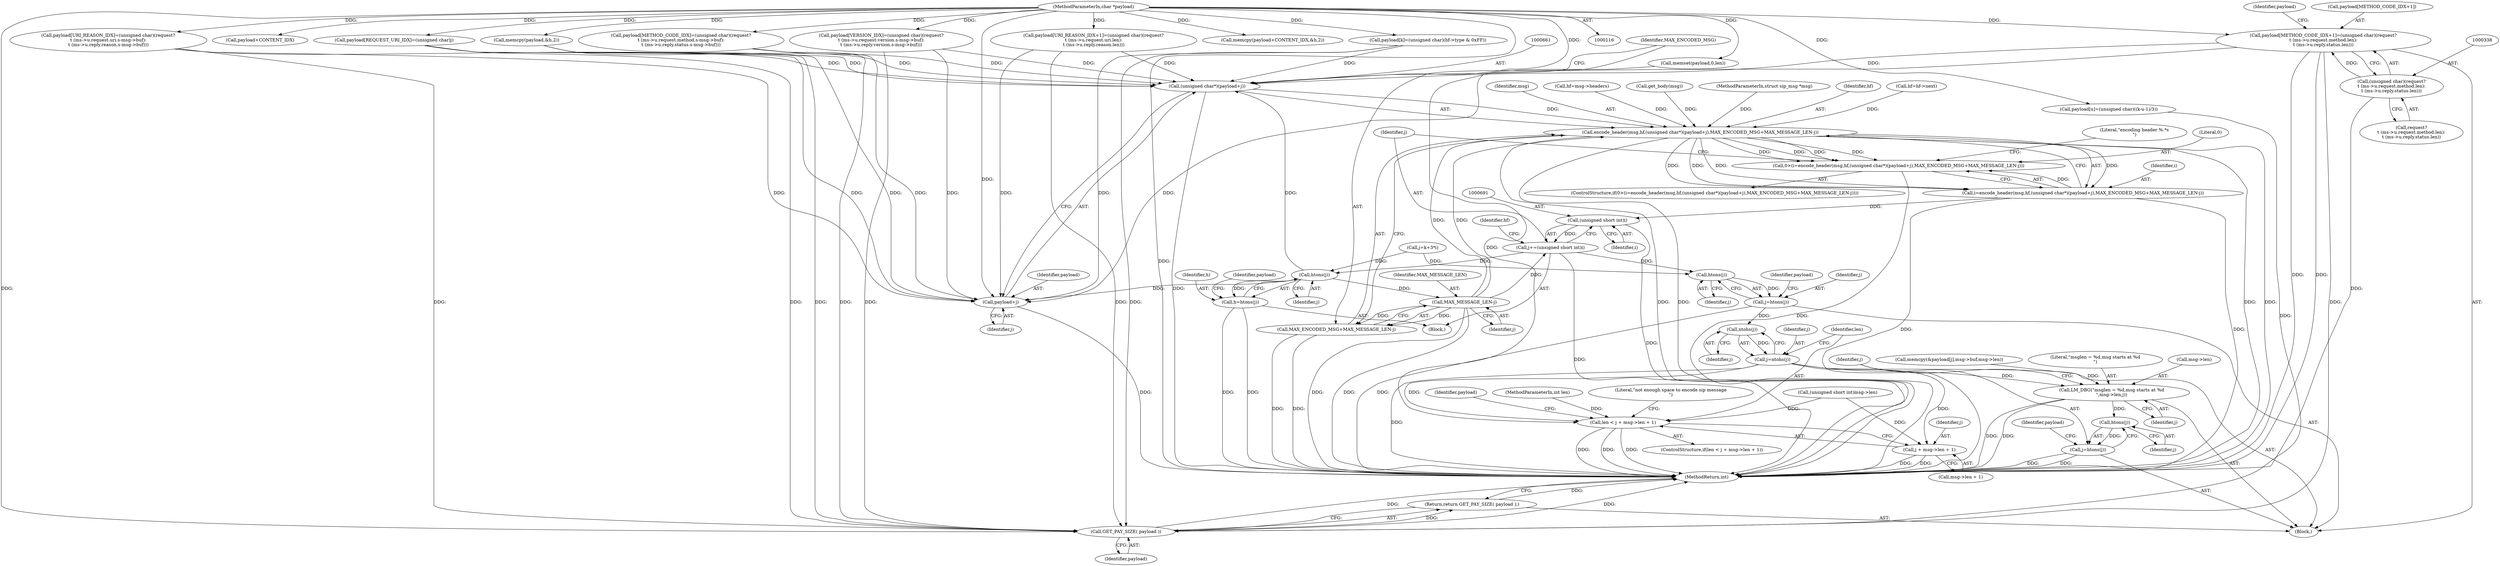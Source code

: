 digraph "0_kamailio_f50c9c853e7809810099c970780c30b0765b0643@array" {
"1000331" [label="(Call,payload[METHOD_CODE_IDX+1]=(unsigned char)(request?\n\t (ms->u.request.method.len):\n\t (ms->u.reply.status.len)))"];
"1000337" [label="(Call,(unsigned char)(request?\n\t (ms->u.request.method.len):\n\t (ms->u.reply.status.len)))"];
"1000118" [label="(MethodParameterIn,char *payload)"];
"1000660" [label="(Call,(unsigned char*)(payload+j))"];
"1000657" [label="(Call,encode_header(msg,hf,(unsigned char*)(payload+j),MAX_ENCODED_MSG+MAX_MESSAGE_LEN-j))"];
"1000653" [label="(Call,0>(i=encode_header(msg,hf,(unsigned char*)(payload+j),MAX_ENCODED_MSG+MAX_MESSAGE_LEN-j)))"];
"1000655" [label="(Call,i=encode_header(msg,hf,(unsigned char*)(payload+j),MAX_ENCODED_MSG+MAX_MESSAGE_LEN-j))"];
"1000690" [label="(Call,(unsigned short int)i)"];
"1000688" [label="(Call,j+=(unsigned short int)i)"];
"1000640" [label="(Call,htons(j))"];
"1000638" [label="(Call,h=htons(j))"];
"1000662" [label="(Call,payload+j)"];
"1000667" [label="(Call,MAX_MESSAGE_LEN-j)"];
"1000665" [label="(Call,MAX_ENCODED_MSG+MAX_MESSAGE_LEN-j)"];
"1000708" [label="(Call,htons(j))"];
"1000706" [label="(Call,j=htons(j))"];
"1000725" [label="(Call,ntohs(j))"];
"1000723" [label="(Call,j=ntohs(j))"];
"1000728" [label="(Call,len < j + msg->len + 1)"];
"1000730" [label="(Call,j + msg->len + 1)"];
"1000754" [label="(Call,LM_DBG(\"msglen = %d,msg starts at %d\n\",msg->len,j))"];
"1000762" [label="(Call,htons(j))"];
"1000760" [label="(Call,j=htons(j))"];
"1000773" [label="(Call,GET_PAY_SIZE( payload ))"];
"1000772" [label="(Return,return GET_PAY_SIZE( payload );)"];
"1000658" [label="(Identifier,msg)"];
"1000331" [label="(Call,payload[METHOD_CODE_IDX+1]=(unsigned char)(request?\n\t (ms->u.request.method.len):\n\t (ms->u.reply.status.len)))"];
"1000709" [label="(Identifier,j)"];
"1000665" [label="(Call,MAX_ENCODED_MSG+MAX_MESSAGE_LEN-j)"];
"1000611" [label="(Call,hf=msg->headers)"];
"1000655" [label="(Call,i=encode_header(msg,hf,(unsigned char*)(payload+j),MAX_ENCODED_MSG+MAX_MESSAGE_LEN-j))"];
"1000273" [label="(Call,get_body(msg))"];
"1000657" [label="(Call,encode_header(msg,hf,(unsigned char*)(payload+j),MAX_ENCODED_MSG+MAX_MESSAGE_LEN-j))"];
"1000640" [label="(Call,htons(j))"];
"1000656" [label="(Identifier,i)"];
"1000759" [label="(Identifier,j)"];
"1000773" [label="(Call,GET_PAY_SIZE( payload ))"];
"1000708" [label="(Call,htons(j))"];
"1000654" [label="(Literal,0)"];
"1000743" [label="(Call,memcpy(&payload[j],msg->buf,msg->len))"];
"1000291" [label="(Call,payload+CONTENT_IDX)"];
"1000639" [label="(Identifier,h)"];
"1000118" [label="(MethodParameterIn,char *payload)"];
"1000246" [label="(Call,memcpy(payload,&h,2))"];
"1000120" [label="(Block,)"];
"1000774" [label="(Identifier,payload)"];
"1000117" [label="(MethodParameterIn,struct sip_msg *msg)"];
"1000690" [label="(Call,(unsigned short int)i)"];
"1000782" [label="(MethodReturn,int)"];
"1000732" [label="(Call,msg->len + 1)"];
"1000669" [label="(Identifier,j)"];
"1000421" [label="(Call,payload[VERSION_IDX]=(unsigned char)(request?\n\t (ms->u.request.version.s-msg->buf):\n\t (ms->u.reply.version.s-msg->buf)))"];
"1000645" [label="(Identifier,payload)"];
"1000729" [label="(Identifier,len)"];
"1000361" [label="(Identifier,payload)"];
"1000763" [label="(Identifier,j)"];
"1000337" [label="(Call,(unsigned char)(request?\n\t (ms->u.request.method.len):\n\t (ms->u.reply.status.len)))"];
"1000627" [label="(Call,payload[k]=(unsigned char)(hf->type & 0xFF))"];
"1000156" [label="(Call,memset(payload,0,len))"];
"1000728" [label="(Call,len < j + msg->len + 1)"];
"1000755" [label="(Literal,\"msglen = %d,msg starts at %d\n\")"];
"1000638" [label="(Call,h=htons(j))"];
"1000662" [label="(Call,payload+j)"];
"1000693" [label="(Call,payload[u]=(unsigned char)((k-u-1)/3))"];
"1000119" [label="(MethodParameterIn,int len)"];
"1000739" [label="(Literal,\"not enough space to encode sip message\n\")"];
"1000668" [label="(Identifier,MAX_MESSAGE_LEN)"];
"1000672" [label="(Literal,\"encoding header %.*s\n\")"];
"1000725" [label="(Call,ntohs(j))"];
"1000688" [label="(Call,j+=(unsigned short int)i)"];
"1000756" [label="(Call,msg->len)"];
"1000290" [label="(Call,memcpy(payload+CONTENT_IDX,&h,2))"];
"1000653" [label="(Call,0>(i=encode_header(msg,hf,(unsigned char*)(payload+j),MAX_ENCODED_MSG+MAX_MESSAGE_LEN-j)))"];
"1000731" [label="(Identifier,j)"];
"1000727" [label="(ControlStructure,if(len < j + msg->len + 1))"];
"1000652" [label="(ControlStructure,if(0>(i=encode_header(msg,hf,(unsigned char*)(payload+j),MAX_ENCODED_MSG+MAX_MESSAGE_LEN-j))))"];
"1000254" [label="(Call,(unsigned short int)msg->len)"];
"1000666" [label="(Identifier,MAX_ENCODED_MSG)"];
"1000713" [label="(Identifier,payload)"];
"1000689" [label="(Identifier,j)"];
"1000393" [label="(Call,payload[URI_REASON_IDX+1]=(unsigned char)(request?\n\t (ms->u.request.uri.len):\n\t (ms->u.reply.reason.len)))"];
"1000767" [label="(Identifier,payload)"];
"1000659" [label="(Identifier,hf)"];
"1000706" [label="(Call,j=htons(j))"];
"1000599" [label="(Call,j=k+3*i)"];
"1000332" [label="(Call,payload[METHOD_CODE_IDX+1])"];
"1000772" [label="(Return,return GET_PAY_SIZE( payload );)"];
"1000692" [label="(Identifier,i)"];
"1000726" [label="(Identifier,j)"];
"1000667" [label="(Call,MAX_MESSAGE_LEN-j)"];
"1000754" [label="(Call,LM_DBG(\"msglen = %d,msg starts at %d\n\",msg->len,j))"];
"1000761" [label="(Identifier,j)"];
"1000663" [label="(Identifier,payload)"];
"1000619" [label="(Identifier,hf)"];
"1000760" [label="(Call,j=htons(j))"];
"1000641" [label="(Identifier,j)"];
"1000664" [label="(Identifier,j)"];
"1000762" [label="(Call,htons(j))"];
"1000618" [label="(Call,hf=hf->next)"];
"1000724" [label="(Identifier,j)"];
"1000730" [label="(Call,j + msg->len + 1)"];
"1000626" [label="(Block,)"];
"1000707" [label="(Identifier,j)"];
"1000723" [label="(Call,j=ntohs(j))"];
"1000746" [label="(Identifier,payload)"];
"1000297" [label="(Call,payload[METHOD_CODE_IDX]=(unsigned char)(request?\n\t (ms->u.request.method.s-msg->buf):\n\t (ms->u.reply.status.s-msg->buf)))"];
"1000359" [label="(Call,payload[URI_REASON_IDX]=(unsigned char)(request?\n\t (ms->u.request.uri.s-msg->buf):\n\t (ms->u.reply.reason.s-msg->buf)))"];
"1000339" [label="(Call,request?\n\t (ms->u.request.method.len):\n\t (ms->u.reply.status.len))"];
"1000555" [label="(Call,payload[REQUEST_URI_IDX]=(unsigned char)j)"];
"1000660" [label="(Call,(unsigned char*)(payload+j))"];
"1000331" -> "1000120"  [label="AST: "];
"1000331" -> "1000337"  [label="CFG: "];
"1000332" -> "1000331"  [label="AST: "];
"1000337" -> "1000331"  [label="AST: "];
"1000361" -> "1000331"  [label="CFG: "];
"1000331" -> "1000782"  [label="DDG: "];
"1000331" -> "1000782"  [label="DDG: "];
"1000337" -> "1000331"  [label="DDG: "];
"1000118" -> "1000331"  [label="DDG: "];
"1000331" -> "1000660"  [label="DDG: "];
"1000331" -> "1000662"  [label="DDG: "];
"1000331" -> "1000773"  [label="DDG: "];
"1000337" -> "1000339"  [label="CFG: "];
"1000338" -> "1000337"  [label="AST: "];
"1000339" -> "1000337"  [label="AST: "];
"1000337" -> "1000782"  [label="DDG: "];
"1000118" -> "1000116"  [label="AST: "];
"1000118" -> "1000782"  [label="DDG: "];
"1000118" -> "1000156"  [label="DDG: "];
"1000118" -> "1000246"  [label="DDG: "];
"1000118" -> "1000290"  [label="DDG: "];
"1000118" -> "1000291"  [label="DDG: "];
"1000118" -> "1000297"  [label="DDG: "];
"1000118" -> "1000359"  [label="DDG: "];
"1000118" -> "1000393"  [label="DDG: "];
"1000118" -> "1000421"  [label="DDG: "];
"1000118" -> "1000555"  [label="DDG: "];
"1000118" -> "1000627"  [label="DDG: "];
"1000118" -> "1000660"  [label="DDG: "];
"1000118" -> "1000662"  [label="DDG: "];
"1000118" -> "1000693"  [label="DDG: "];
"1000118" -> "1000773"  [label="DDG: "];
"1000660" -> "1000657"  [label="AST: "];
"1000660" -> "1000662"  [label="CFG: "];
"1000661" -> "1000660"  [label="AST: "];
"1000662" -> "1000660"  [label="AST: "];
"1000666" -> "1000660"  [label="CFG: "];
"1000660" -> "1000782"  [label="DDG: "];
"1000660" -> "1000657"  [label="DDG: "];
"1000297" -> "1000660"  [label="DDG: "];
"1000555" -> "1000660"  [label="DDG: "];
"1000421" -> "1000660"  [label="DDG: "];
"1000359" -> "1000660"  [label="DDG: "];
"1000393" -> "1000660"  [label="DDG: "];
"1000627" -> "1000660"  [label="DDG: "];
"1000246" -> "1000660"  [label="DDG: "];
"1000640" -> "1000660"  [label="DDG: "];
"1000657" -> "1000655"  [label="AST: "];
"1000657" -> "1000665"  [label="CFG: "];
"1000658" -> "1000657"  [label="AST: "];
"1000659" -> "1000657"  [label="AST: "];
"1000665" -> "1000657"  [label="AST: "];
"1000655" -> "1000657"  [label="CFG: "];
"1000657" -> "1000782"  [label="DDG: "];
"1000657" -> "1000782"  [label="DDG: "];
"1000657" -> "1000782"  [label="DDG: "];
"1000657" -> "1000782"  [label="DDG: "];
"1000657" -> "1000653"  [label="DDG: "];
"1000657" -> "1000653"  [label="DDG: "];
"1000657" -> "1000653"  [label="DDG: "];
"1000657" -> "1000653"  [label="DDG: "];
"1000657" -> "1000655"  [label="DDG: "];
"1000657" -> "1000655"  [label="DDG: "];
"1000657" -> "1000655"  [label="DDG: "];
"1000657" -> "1000655"  [label="DDG: "];
"1000273" -> "1000657"  [label="DDG: "];
"1000117" -> "1000657"  [label="DDG: "];
"1000618" -> "1000657"  [label="DDG: "];
"1000611" -> "1000657"  [label="DDG: "];
"1000667" -> "1000657"  [label="DDG: "];
"1000667" -> "1000657"  [label="DDG: "];
"1000653" -> "1000652"  [label="AST: "];
"1000653" -> "1000655"  [label="CFG: "];
"1000654" -> "1000653"  [label="AST: "];
"1000655" -> "1000653"  [label="AST: "];
"1000672" -> "1000653"  [label="CFG: "];
"1000689" -> "1000653"  [label="CFG: "];
"1000653" -> "1000782"  [label="DDG: "];
"1000655" -> "1000653"  [label="DDG: "];
"1000656" -> "1000655"  [label="AST: "];
"1000655" -> "1000782"  [label="DDG: "];
"1000655" -> "1000782"  [label="DDG: "];
"1000655" -> "1000690"  [label="DDG: "];
"1000690" -> "1000688"  [label="AST: "];
"1000690" -> "1000692"  [label="CFG: "];
"1000691" -> "1000690"  [label="AST: "];
"1000692" -> "1000690"  [label="AST: "];
"1000688" -> "1000690"  [label="CFG: "];
"1000690" -> "1000782"  [label="DDG: "];
"1000690" -> "1000688"  [label="DDG: "];
"1000688" -> "1000626"  [label="AST: "];
"1000689" -> "1000688"  [label="AST: "];
"1000619" -> "1000688"  [label="CFG: "];
"1000688" -> "1000782"  [label="DDG: "];
"1000688" -> "1000640"  [label="DDG: "];
"1000667" -> "1000688"  [label="DDG: "];
"1000688" -> "1000708"  [label="DDG: "];
"1000640" -> "1000638"  [label="AST: "];
"1000640" -> "1000641"  [label="CFG: "];
"1000641" -> "1000640"  [label="AST: "];
"1000638" -> "1000640"  [label="CFG: "];
"1000640" -> "1000638"  [label="DDG: "];
"1000599" -> "1000640"  [label="DDG: "];
"1000640" -> "1000662"  [label="DDG: "];
"1000640" -> "1000667"  [label="DDG: "];
"1000638" -> "1000626"  [label="AST: "];
"1000639" -> "1000638"  [label="AST: "];
"1000645" -> "1000638"  [label="CFG: "];
"1000638" -> "1000782"  [label="DDG: "];
"1000638" -> "1000782"  [label="DDG: "];
"1000662" -> "1000664"  [label="CFG: "];
"1000663" -> "1000662"  [label="AST: "];
"1000664" -> "1000662"  [label="AST: "];
"1000662" -> "1000782"  [label="DDG: "];
"1000297" -> "1000662"  [label="DDG: "];
"1000555" -> "1000662"  [label="DDG: "];
"1000421" -> "1000662"  [label="DDG: "];
"1000359" -> "1000662"  [label="DDG: "];
"1000393" -> "1000662"  [label="DDG: "];
"1000627" -> "1000662"  [label="DDG: "];
"1000246" -> "1000662"  [label="DDG: "];
"1000667" -> "1000665"  [label="AST: "];
"1000667" -> "1000669"  [label="CFG: "];
"1000668" -> "1000667"  [label="AST: "];
"1000669" -> "1000667"  [label="AST: "];
"1000665" -> "1000667"  [label="CFG: "];
"1000667" -> "1000782"  [label="DDG: "];
"1000667" -> "1000782"  [label="DDG: "];
"1000667" -> "1000665"  [label="DDG: "];
"1000667" -> "1000665"  [label="DDG: "];
"1000666" -> "1000665"  [label="AST: "];
"1000665" -> "1000782"  [label="DDG: "];
"1000665" -> "1000782"  [label="DDG: "];
"1000708" -> "1000706"  [label="AST: "];
"1000708" -> "1000709"  [label="CFG: "];
"1000709" -> "1000708"  [label="AST: "];
"1000706" -> "1000708"  [label="CFG: "];
"1000708" -> "1000706"  [label="DDG: "];
"1000599" -> "1000708"  [label="DDG: "];
"1000706" -> "1000120"  [label="AST: "];
"1000707" -> "1000706"  [label="AST: "];
"1000713" -> "1000706"  [label="CFG: "];
"1000706" -> "1000782"  [label="DDG: "];
"1000706" -> "1000725"  [label="DDG: "];
"1000725" -> "1000723"  [label="AST: "];
"1000725" -> "1000726"  [label="CFG: "];
"1000726" -> "1000725"  [label="AST: "];
"1000723" -> "1000725"  [label="CFG: "];
"1000725" -> "1000723"  [label="DDG: "];
"1000723" -> "1000120"  [label="AST: "];
"1000724" -> "1000723"  [label="AST: "];
"1000729" -> "1000723"  [label="CFG: "];
"1000723" -> "1000782"  [label="DDG: "];
"1000723" -> "1000728"  [label="DDG: "];
"1000723" -> "1000730"  [label="DDG: "];
"1000723" -> "1000754"  [label="DDG: "];
"1000728" -> "1000727"  [label="AST: "];
"1000728" -> "1000730"  [label="CFG: "];
"1000729" -> "1000728"  [label="AST: "];
"1000730" -> "1000728"  [label="AST: "];
"1000739" -> "1000728"  [label="CFG: "];
"1000746" -> "1000728"  [label="CFG: "];
"1000728" -> "1000782"  [label="DDG: "];
"1000728" -> "1000782"  [label="DDG: "];
"1000728" -> "1000782"  [label="DDG: "];
"1000156" -> "1000728"  [label="DDG: "];
"1000119" -> "1000728"  [label="DDG: "];
"1000254" -> "1000728"  [label="DDG: "];
"1000730" -> "1000732"  [label="CFG: "];
"1000731" -> "1000730"  [label="AST: "];
"1000732" -> "1000730"  [label="AST: "];
"1000730" -> "1000782"  [label="DDG: "];
"1000730" -> "1000782"  [label="DDG: "];
"1000254" -> "1000730"  [label="DDG: "];
"1000754" -> "1000120"  [label="AST: "];
"1000754" -> "1000759"  [label="CFG: "];
"1000755" -> "1000754"  [label="AST: "];
"1000756" -> "1000754"  [label="AST: "];
"1000759" -> "1000754"  [label="AST: "];
"1000761" -> "1000754"  [label="CFG: "];
"1000754" -> "1000782"  [label="DDG: "];
"1000754" -> "1000782"  [label="DDG: "];
"1000743" -> "1000754"  [label="DDG: "];
"1000754" -> "1000762"  [label="DDG: "];
"1000762" -> "1000760"  [label="AST: "];
"1000762" -> "1000763"  [label="CFG: "];
"1000763" -> "1000762"  [label="AST: "];
"1000760" -> "1000762"  [label="CFG: "];
"1000762" -> "1000760"  [label="DDG: "];
"1000760" -> "1000120"  [label="AST: "];
"1000761" -> "1000760"  [label="AST: "];
"1000767" -> "1000760"  [label="CFG: "];
"1000760" -> "1000782"  [label="DDG: "];
"1000760" -> "1000782"  [label="DDG: "];
"1000773" -> "1000772"  [label="AST: "];
"1000773" -> "1000774"  [label="CFG: "];
"1000774" -> "1000773"  [label="AST: "];
"1000772" -> "1000773"  [label="CFG: "];
"1000773" -> "1000782"  [label="DDG: "];
"1000773" -> "1000782"  [label="DDG: "];
"1000773" -> "1000772"  [label="DDG: "];
"1000297" -> "1000773"  [label="DDG: "];
"1000555" -> "1000773"  [label="DDG: "];
"1000421" -> "1000773"  [label="DDG: "];
"1000393" -> "1000773"  [label="DDG: "];
"1000627" -> "1000773"  [label="DDG: "];
"1000693" -> "1000773"  [label="DDG: "];
"1000359" -> "1000773"  [label="DDG: "];
"1000246" -> "1000773"  [label="DDG: "];
"1000772" -> "1000120"  [label="AST: "];
"1000782" -> "1000772"  [label="CFG: "];
"1000772" -> "1000782"  [label="DDG: "];
}
